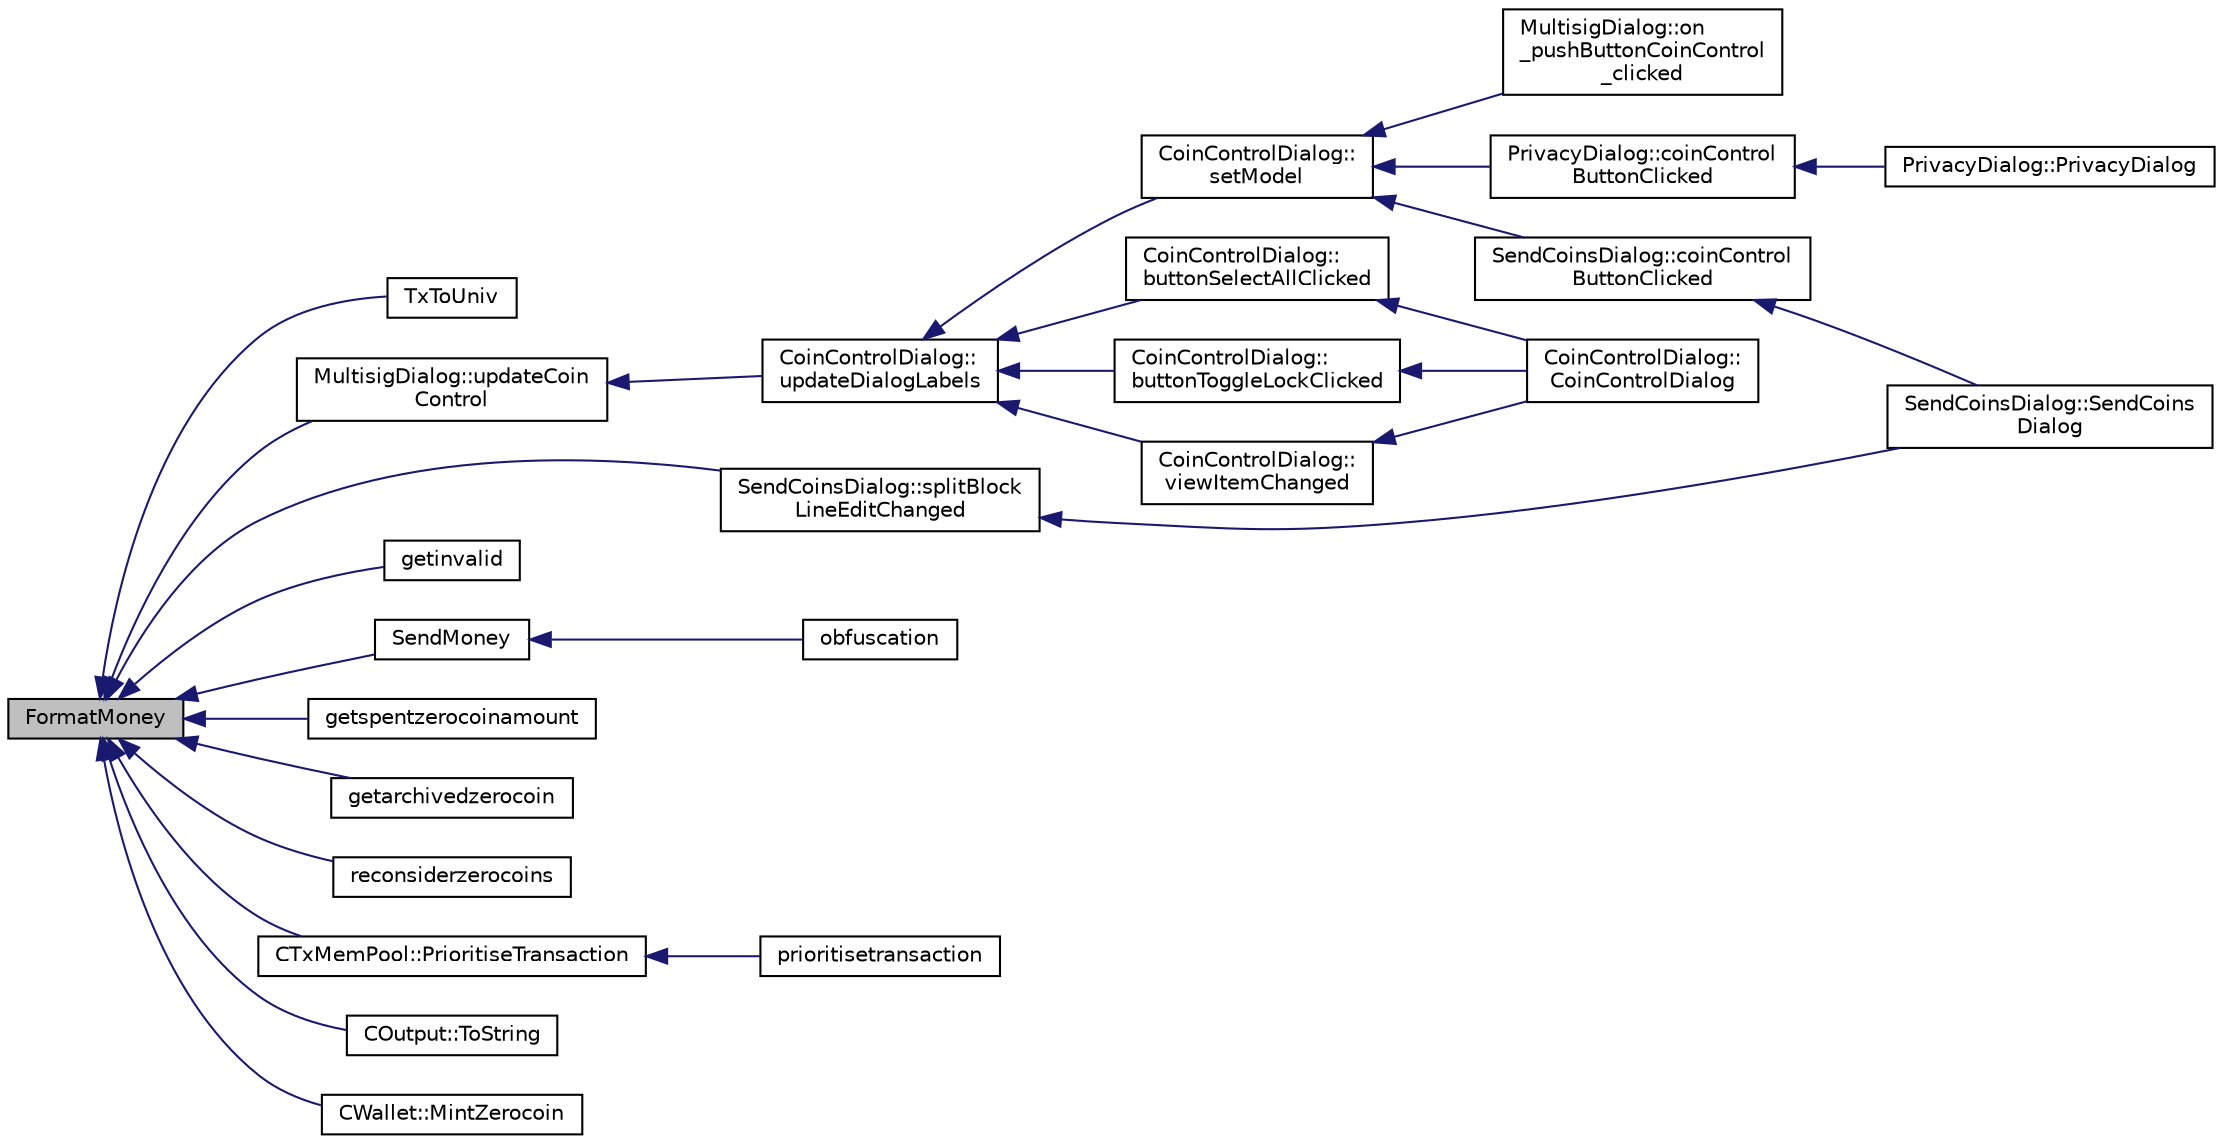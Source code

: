 digraph "FormatMoney"
{
  edge [fontname="Helvetica",fontsize="10",labelfontname="Helvetica",labelfontsize="10"];
  node [fontname="Helvetica",fontsize="10",shape=record];
  rankdir="LR";
  Node1 [label="FormatMoney",height=0.2,width=0.4,color="black", fillcolor="grey75", style="filled", fontcolor="black"];
  Node1 -> Node2 [dir="back",color="midnightblue",fontsize="10",style="solid",fontname="Helvetica"];
  Node2 [label="TxToUniv",height=0.2,width=0.4,color="black", fillcolor="white", style="filled",URL="$core__write_8cpp.html#aeb901ca565e3df0e3bc0c9863ad8f53a"];
  Node1 -> Node3 [dir="back",color="midnightblue",fontsize="10",style="solid",fontname="Helvetica"];
  Node3 [label="MultisigDialog::updateCoin\lControl",height=0.2,width=0.4,color="black", fillcolor="white", style="filled",URL="$class_multisig_dialog.html#ad0e2804a0a618393be5ea6b4752052e2"];
  Node3 -> Node4 [dir="back",color="midnightblue",fontsize="10",style="solid",fontname="Helvetica"];
  Node4 [label="CoinControlDialog::\lupdateDialogLabels",height=0.2,width=0.4,color="black", fillcolor="white", style="filled",URL="$class_coin_control_dialog.html#ae0162e01893a3c85aeeee743c1cb1084"];
  Node4 -> Node5 [dir="back",color="midnightblue",fontsize="10",style="solid",fontname="Helvetica"];
  Node5 [label="CoinControlDialog::\lsetModel",height=0.2,width=0.4,color="black", fillcolor="white", style="filled",URL="$class_coin_control_dialog.html#a4c34a48574814089c54f763a22f5317a"];
  Node5 -> Node6 [dir="back",color="midnightblue",fontsize="10",style="solid",fontname="Helvetica"];
  Node6 [label="MultisigDialog::on\l_pushButtonCoinControl\l_clicked",height=0.2,width=0.4,color="black", fillcolor="white", style="filled",URL="$class_multisig_dialog.html#a3d21b360d294040f947ce6cc685dfdfa"];
  Node5 -> Node7 [dir="back",color="midnightblue",fontsize="10",style="solid",fontname="Helvetica"];
  Node7 [label="PrivacyDialog::coinControl\lButtonClicked",height=0.2,width=0.4,color="black", fillcolor="white", style="filled",URL="$class_privacy_dialog.html#a16488c5d2fb41caedb18e9a6c1a376bb"];
  Node7 -> Node8 [dir="back",color="midnightblue",fontsize="10",style="solid",fontname="Helvetica"];
  Node8 [label="PrivacyDialog::PrivacyDialog",height=0.2,width=0.4,color="black", fillcolor="white", style="filled",URL="$class_privacy_dialog.html#ab7308b7ed5782dfa26fb1f216385207c"];
  Node5 -> Node9 [dir="back",color="midnightblue",fontsize="10",style="solid",fontname="Helvetica"];
  Node9 [label="SendCoinsDialog::coinControl\lButtonClicked",height=0.2,width=0.4,color="black", fillcolor="white", style="filled",URL="$class_send_coins_dialog.html#a59d757d9e4bea5b380eb480fd79cfb49"];
  Node9 -> Node10 [dir="back",color="midnightblue",fontsize="10",style="solid",fontname="Helvetica"];
  Node10 [label="SendCoinsDialog::SendCoins\lDialog",height=0.2,width=0.4,color="black", fillcolor="white", style="filled",URL="$class_send_coins_dialog.html#a0df5bc29d1df68eda44826651afc595f"];
  Node4 -> Node11 [dir="back",color="midnightblue",fontsize="10",style="solid",fontname="Helvetica"];
  Node11 [label="CoinControlDialog::\lbuttonSelectAllClicked",height=0.2,width=0.4,color="black", fillcolor="white", style="filled",URL="$class_coin_control_dialog.html#ae106a71c5b87ac8bea8c52e7c4f4a129"];
  Node11 -> Node12 [dir="back",color="midnightblue",fontsize="10",style="solid",fontname="Helvetica"];
  Node12 [label="CoinControlDialog::\lCoinControlDialog",height=0.2,width=0.4,color="black", fillcolor="white", style="filled",URL="$class_coin_control_dialog.html#a8eafb58ed1c5668af9a4890704136671"];
  Node4 -> Node13 [dir="back",color="midnightblue",fontsize="10",style="solid",fontname="Helvetica"];
  Node13 [label="CoinControlDialog::\lbuttonToggleLockClicked",height=0.2,width=0.4,color="black", fillcolor="white", style="filled",URL="$class_coin_control_dialog.html#a6da2f01f4e266766a0be3609890b22f2"];
  Node13 -> Node12 [dir="back",color="midnightblue",fontsize="10",style="solid",fontname="Helvetica"];
  Node4 -> Node14 [dir="back",color="midnightblue",fontsize="10",style="solid",fontname="Helvetica"];
  Node14 [label="CoinControlDialog::\lviewItemChanged",height=0.2,width=0.4,color="black", fillcolor="white", style="filled",URL="$class_coin_control_dialog.html#ac3c37dabd83f71d9c96bf5567fe85234"];
  Node14 -> Node12 [dir="back",color="midnightblue",fontsize="10",style="solid",fontname="Helvetica"];
  Node1 -> Node15 [dir="back",color="midnightblue",fontsize="10",style="solid",fontname="Helvetica"];
  Node15 [label="SendCoinsDialog::splitBlock\lLineEditChanged",height=0.2,width=0.4,color="black", fillcolor="white", style="filled",URL="$class_send_coins_dialog.html#ab925f4161a3637e766b7a0625761035b"];
  Node15 -> Node10 [dir="back",color="midnightblue",fontsize="10",style="solid",fontname="Helvetica"];
  Node1 -> Node16 [dir="back",color="midnightblue",fontsize="10",style="solid",fontname="Helvetica"];
  Node16 [label="getinvalid",height=0.2,width=0.4,color="black", fillcolor="white", style="filled",URL="$rpcblockchain_8cpp.html#a1a8c56576372cf3e61515c4b7b55e60f"];
  Node1 -> Node17 [dir="back",color="midnightblue",fontsize="10",style="solid",fontname="Helvetica"];
  Node17 [label="SendMoney",height=0.2,width=0.4,color="black", fillcolor="white", style="filled",URL="$rpcmasternode_8cpp.html#a49669702f73a24c1d1dc5a08d7c0785f"];
  Node17 -> Node18 [dir="back",color="midnightblue",fontsize="10",style="solid",fontname="Helvetica"];
  Node18 [label="obfuscation",height=0.2,width=0.4,color="black", fillcolor="white", style="filled",URL="$rpcmasternode_8cpp.html#a6cdbacc257b42445f0c6122a061af2ca"];
  Node1 -> Node19 [dir="back",color="midnightblue",fontsize="10",style="solid",fontname="Helvetica"];
  Node19 [label="getspentzerocoinamount",height=0.2,width=0.4,color="black", fillcolor="white", style="filled",URL="$rpcrawtransaction_8cpp.html#af1e6a7813ea10b5897295724b9f06dfb"];
  Node1 -> Node20 [dir="back",color="midnightblue",fontsize="10",style="solid",fontname="Helvetica"];
  Node20 [label="getarchivedzerocoin",height=0.2,width=0.4,color="black", fillcolor="white", style="filled",URL="$rpcwallet_8cpp.html#a9b9073ec6e10b65313bda370403da179"];
  Node1 -> Node21 [dir="back",color="midnightblue",fontsize="10",style="solid",fontname="Helvetica"];
  Node21 [label="reconsiderzerocoins",height=0.2,width=0.4,color="black", fillcolor="white", style="filled",URL="$rpcwallet_8cpp.html#a2e2e1892b694084c83714431479f5c7a"];
  Node1 -> Node22 [dir="back",color="midnightblue",fontsize="10",style="solid",fontname="Helvetica"];
  Node22 [label="CTxMemPool::PrioritiseTransaction",height=0.2,width=0.4,color="black", fillcolor="white", style="filled",URL="$class_c_tx_mem_pool.html#a1a0a00279c941051af1b74c5ebeac40d",tooltip="Affect CreateNewBlock prioritisation of transactions. "];
  Node22 -> Node23 [dir="back",color="midnightblue",fontsize="10",style="solid",fontname="Helvetica"];
  Node23 [label="prioritisetransaction",height=0.2,width=0.4,color="black", fillcolor="white", style="filled",URL="$rpcmining_8cpp.html#aed287651120186f0898b41e4e5c11e5f"];
  Node1 -> Node24 [dir="back",color="midnightblue",fontsize="10",style="solid",fontname="Helvetica"];
  Node24 [label="COutput::ToString",height=0.2,width=0.4,color="black", fillcolor="white", style="filled",URL="$group__map_wallet.html#gad80664c1a4a4cc36e8bd52077b1bd4db"];
  Node1 -> Node25 [dir="back",color="midnightblue",fontsize="10",style="solid",fontname="Helvetica"];
  Node25 [label="CWallet::MintZerocoin",height=0.2,width=0.4,color="black", fillcolor="white", style="filled",URL="$class_c_wallet.html#a1db492c8353aeb2c1f326c00d6d97bd3"];
}
